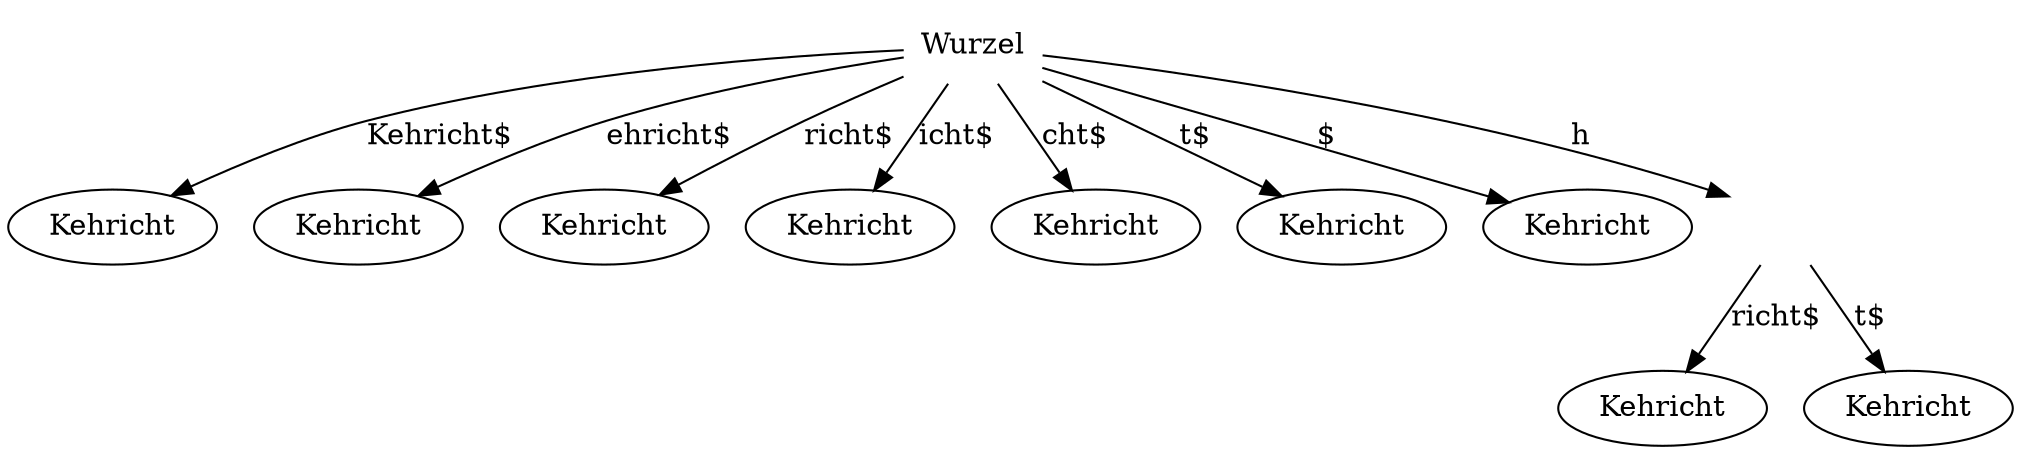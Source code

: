digraph G {
//Knoten
Wurzel[shape=plaintext];
leaf1[label="Kehricht"];
leaf2[label="Kehricht"];
leaf3[label="Kehricht"];
leaf4[label="Kehricht"];
leaf5[label="Kehricht"];
leaf6[label="Kehricht"];
leaf7[label="Kehricht"];
leaf8[label="Kehricht"];
leaf9[label="Kehricht"];
split[label="",shape=plaintext];
//Kanten
Wurzel -> leaf1 [label="Kehricht$"];
Wurzel -> leaf2 [label="ehricht$"];
Wurzel -> split [label="h"];
split -> leaf3 [label="richt$"];
Wurzel -> leaf4 [label="richt$"];
Wurzel -> leaf5 [label="icht$"];
Wurzel -> leaf6 [label="cht$"];
split -> leaf7 [label="t$"];
Wurzel -> leaf8 [label="t$"];
Wurzel -> leaf9 [label="$"];
}
